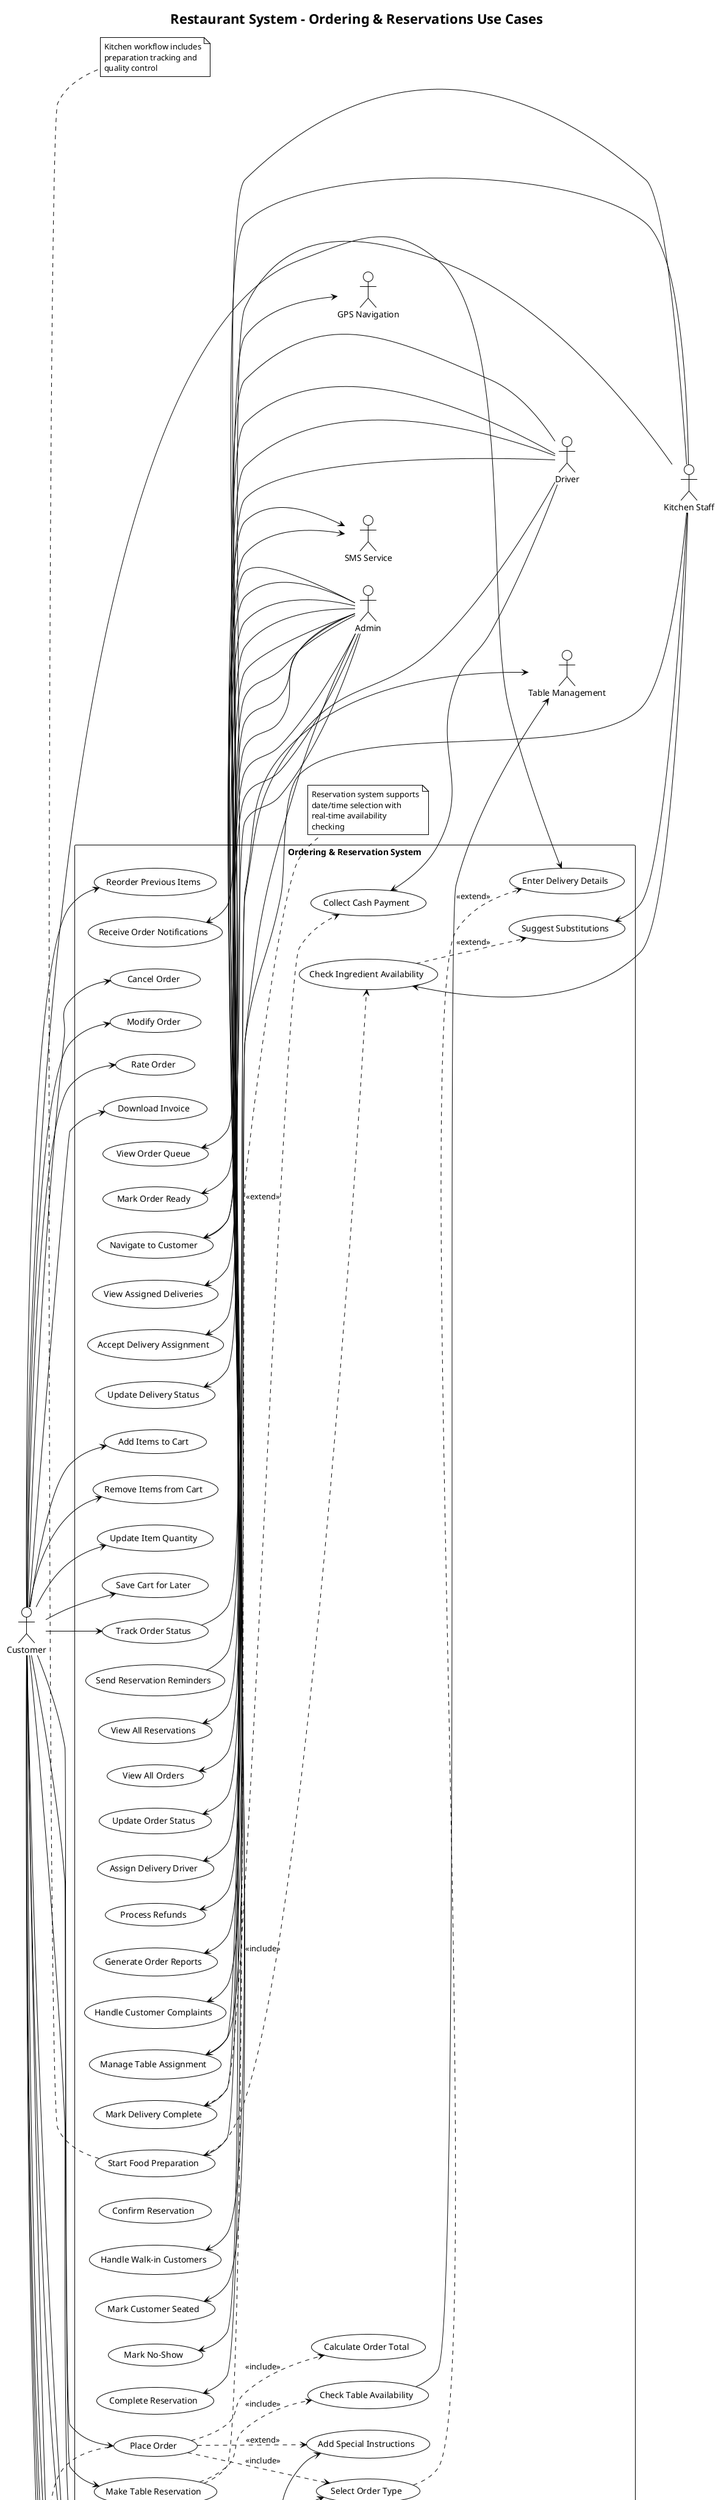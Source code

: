 @startuml Ordering_Reservations_Use_Cases
!theme plain
left to right direction
title Restaurant System - Ordering & Reservations Use Cases

' Left side actors
actor "Customer" as customer
actor "Admin" as admin
actor "Kitchen Staff" as kitchen
actor "Driver" as driver

' System boundary
rectangle "Ordering & Reservation System" {
    
    ' Order Management
    usecase "Add Items to Cart" as UC1
    usecase "Remove Items from Cart" as UC2
    usecase "Update Item Quantity" as UC3
    usecase "Save Cart for Later" as UC4
    usecase "Place Order" as UC5
    usecase "Select Order Type" as UC6
    usecase "Enter Delivery Details" as UC7
    usecase "Add Special Instructions" as UC8
    usecase "Calculate Order Total" as UC9
    
    ' Order Tracking
    usecase "Track Order Status" as UC10
    usecase "View Order History" as UC11
    usecase "Reorder Previous Items" as UC12
    usecase "Cancel Order" as UC13
    usecase "Modify Order" as UC14
    usecase "Rate Order" as UC15
    usecase "Download Invoice" as UC16
    
    ' Admin Order Management
    usecase "View All Orders" as UC17
    usecase "Update Order Status" as UC18
    usecase "Assign Delivery Driver" as UC19
    usecase "Process Refunds" as UC20
    usecase "Generate Order Reports" as UC21
    usecase "Handle Customer Complaints" as UC22
    
    ' Kitchen Order Processing
    usecase "Receive Order Notifications" as UC23
    usecase "View Order Queue" as UC24
    usecase "Start Food Preparation" as UC25
    usecase "Mark Order Ready" as UC26
    usecase "Check Ingredient Availability" as UC27
    usecase "Suggest Substitutions" as UC28
    
    ' Delivery Management
    usecase "View Assigned Deliveries" as UC29
    usecase "Accept Delivery Assignment" as UC30
    usecase "Update Delivery Status" as UC31
    usecase "Navigate to Customer" as UC32
    usecase "Mark Delivery Complete" as UC33
    usecase "Collect Cash Payment" as UC34
    
    ' Reservation Management
    usecase "Make Table Reservation" as UC35
    usecase "Select Date and Time" as UC36
    usecase "Choose Party Size" as UC37
    usecase "Add Special Requests" as UC38
    usecase "Check Table Availability" as UC39
    usecase "Confirm Reservation" as UC40
    usecase "Cancel Reservation" as UC41
    usecase "Modify Reservation" as UC42
    usecase "Send Reservation Reminders" as UC43
    
    ' Admin Reservation Management
    usecase "View All Reservations" as UC44
    usecase "Manage Table Assignment" as UC45
    usecase "Handle Walk-in Customers" as UC46
    usecase "Mark Customer Seated" as UC47
    usecase "Mark No-Show" as UC48
    usecase "Complete Reservation" as UC49
}

' Right side external systems
actor "SMS Service" as sms
actor "GPS Navigation" as gps
actor "Table Management" as tables

' Customer Order Operations
customer --> UC1
customer --> UC2
customer --> UC3
customer --> UC4
customer --> UC5
customer --> UC6
customer --> UC7
customer --> UC8

' Customer Order Tracking
UC10 <-- customer
UC11 <-- customer
UC12 <-- customer
UC13 <-- customer
UC14 <-- customer
UC15 <-- customer
UC16 <-- customer

' Admin Order Management
UC17 <-- admin
UC18 <-- admin
UC19 <-- admin
UC20 <-- admin
UC21 <-- admin
UC22 <-- admin

' Kitchen Operations
UC23 <-- kitchen
UC24 <-- kitchen
UC25 <-- kitchen
UC26 <-- kitchen
UC27 <-- kitchen
UC28 <-- kitchen

' Driver Operations
UC29 <-- driver
UC30 <-- driver
UC31 <-- driver
UC32 <-- driver
UC33 <-- driver
UC34 <-- driver

' Customer Reservation Operations
customer --> UC35
customer --> UC36
customer --> UC37
customer --> UC38
customer --> UC41
customer --> UC42

' Admin Reservation Management
UC44 <-- admin
UC45 <-- admin
UC46 <-- admin
UC47 <-- admin
UC48 <-- admin
UC49 <-- admin

' Include Relationships
UC5 ..> UC9 : <<include>>
UC5 ..> UC6 : <<include>>
UC35 ..> UC39 : <<include>>
UC35 ..> UC36 : <<include>>
UC35 ..> UC37 : <<include>>
UC25 ..> UC27 : <<include>>

' Extend Relationships
UC6 ..> UC7 : <<extend>>
UC5 ..> UC8 : <<extend>>
UC35 ..> UC38 : <<extend>>
UC27 ..> UC28 : <<extend>>
UC33 ..> UC34 : <<extend>>

' External System Relationships
UC10 --> sms
UC43 --> sms
UC32 --> gps
UC39 --> tables
UC45 --> tables

note top of UC5
  Order placement includes
  cart validation, address
  verification, and total
  calculation
end note

note right of UC35
  Reservation system supports
  date/time selection with
  real-time availability
  checking
end note

note bottom of UC25
  Kitchen workflow includes
  preparation tracking and
  quality control
end note

@enduml